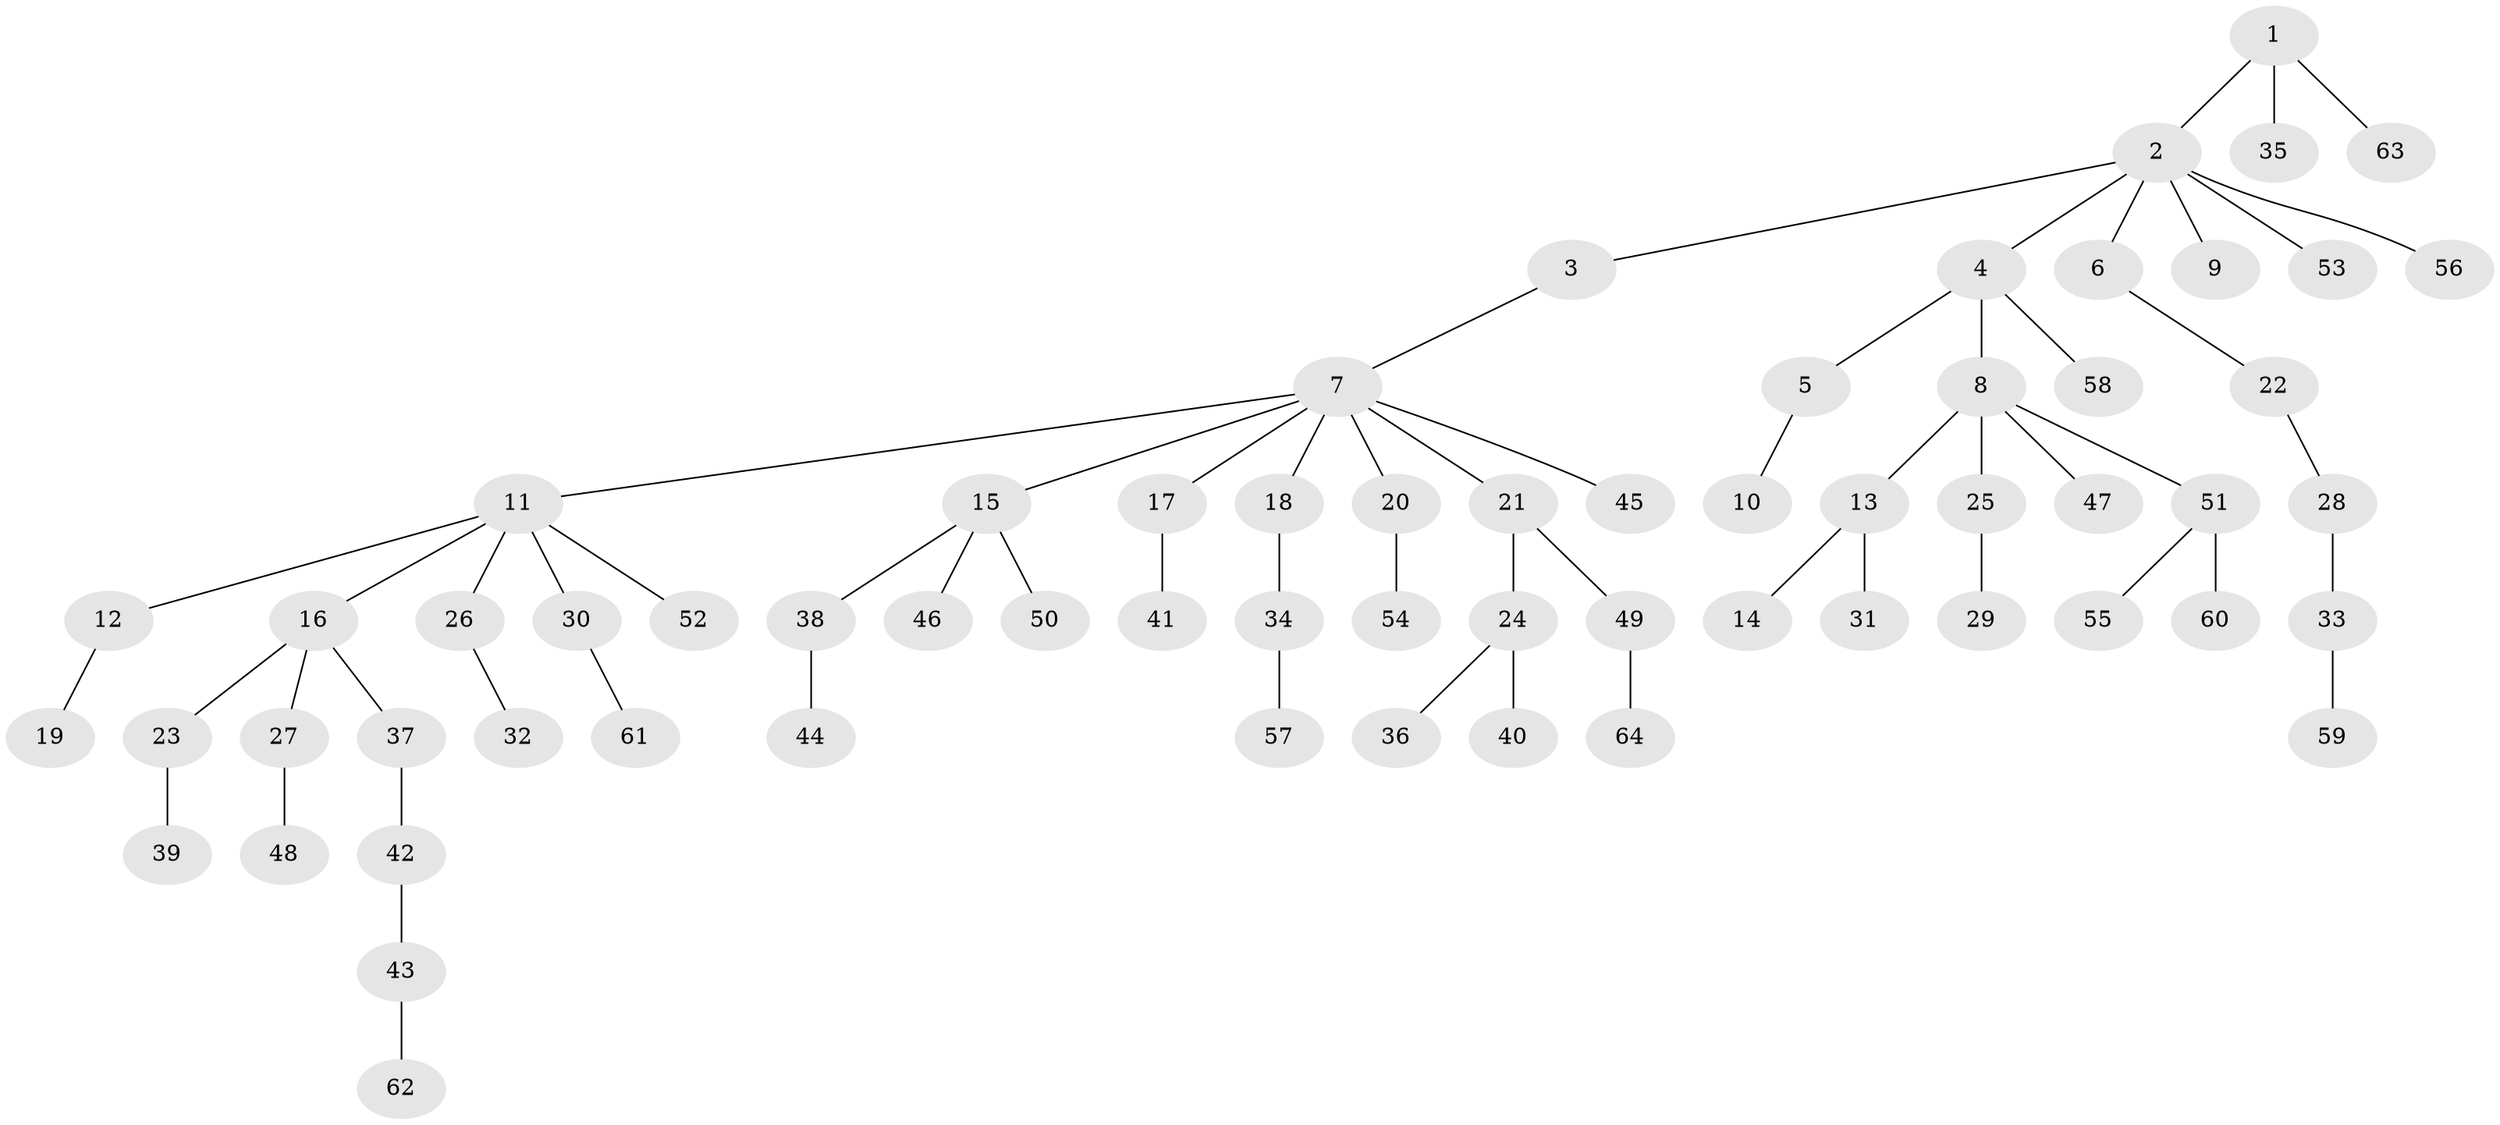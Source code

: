 // Generated by graph-tools (version 1.1) at 2025/15/03/09/25 04:15:42]
// undirected, 64 vertices, 63 edges
graph export_dot {
graph [start="1"]
  node [color=gray90,style=filled];
  1;
  2;
  3;
  4;
  5;
  6;
  7;
  8;
  9;
  10;
  11;
  12;
  13;
  14;
  15;
  16;
  17;
  18;
  19;
  20;
  21;
  22;
  23;
  24;
  25;
  26;
  27;
  28;
  29;
  30;
  31;
  32;
  33;
  34;
  35;
  36;
  37;
  38;
  39;
  40;
  41;
  42;
  43;
  44;
  45;
  46;
  47;
  48;
  49;
  50;
  51;
  52;
  53;
  54;
  55;
  56;
  57;
  58;
  59;
  60;
  61;
  62;
  63;
  64;
  1 -- 2;
  1 -- 35;
  1 -- 63;
  2 -- 3;
  2 -- 4;
  2 -- 6;
  2 -- 9;
  2 -- 53;
  2 -- 56;
  3 -- 7;
  4 -- 5;
  4 -- 8;
  4 -- 58;
  5 -- 10;
  6 -- 22;
  7 -- 11;
  7 -- 15;
  7 -- 17;
  7 -- 18;
  7 -- 20;
  7 -- 21;
  7 -- 45;
  8 -- 13;
  8 -- 25;
  8 -- 47;
  8 -- 51;
  11 -- 12;
  11 -- 16;
  11 -- 26;
  11 -- 30;
  11 -- 52;
  12 -- 19;
  13 -- 14;
  13 -- 31;
  15 -- 38;
  15 -- 46;
  15 -- 50;
  16 -- 23;
  16 -- 27;
  16 -- 37;
  17 -- 41;
  18 -- 34;
  20 -- 54;
  21 -- 24;
  21 -- 49;
  22 -- 28;
  23 -- 39;
  24 -- 36;
  24 -- 40;
  25 -- 29;
  26 -- 32;
  27 -- 48;
  28 -- 33;
  30 -- 61;
  33 -- 59;
  34 -- 57;
  37 -- 42;
  38 -- 44;
  42 -- 43;
  43 -- 62;
  49 -- 64;
  51 -- 55;
  51 -- 60;
}
